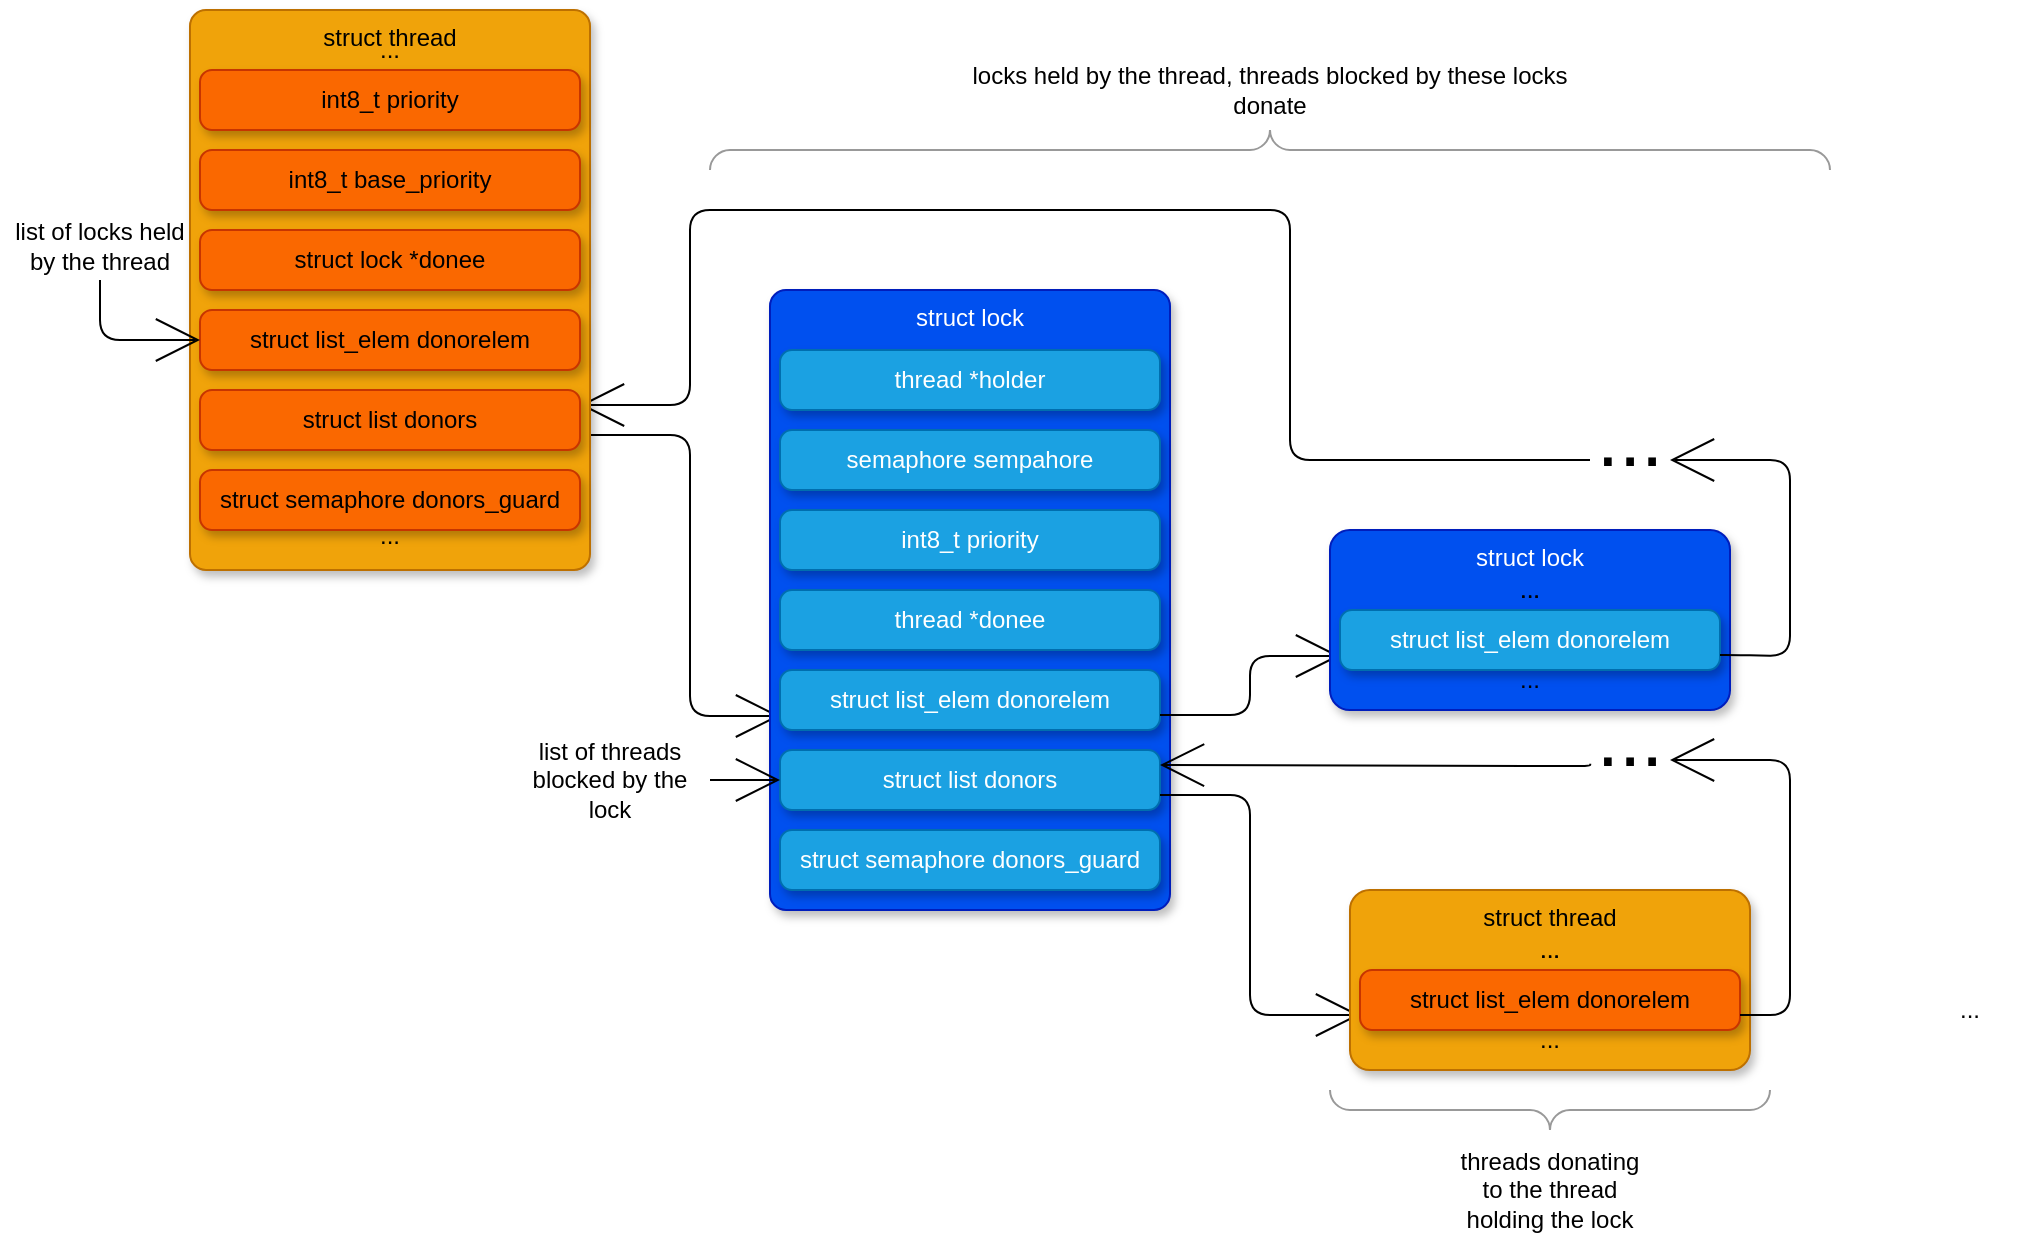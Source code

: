 <mxfile>
    <diagram id="ExaPpC2nfLLVyYAx660A" name="Page-1">
        <mxGraphModel dx="1108" dy="778" grid="1" gridSize="10" guides="1" tooltips="1" connect="1" arrows="1" fold="1" page="1" pageScale="1" pageWidth="850" pageHeight="1100" math="0" shadow="0">
            <root>
                <mxCell id="0"/>
                <mxCell id="1" parent="0"/>
                <mxCell id="53" value="..." style="text;html=1;strokeColor=none;fillColor=none;align=center;verticalAlign=middle;whiteSpace=wrap;rounded=0;shadow=1;labelBackgroundColor=none;fontColor=#000000;" parent="1" vertex="1">
                    <mxGeometry x="725" y="310" width="40" height="20" as="geometry"/>
                </mxCell>
                <mxCell id="75" style="edgeStyle=orthogonalEdgeStyle;rounded=1;orthogonalLoop=1;jettySize=auto;html=1;exitX=1;exitY=0.75;exitDx=0;exitDy=0;fontColor=#000000;endArrow=open;endFill=0;endSize=20;entryX=0;entryY=0.75;entryDx=0;entryDy=0;" parent="1" source="34" target="47" edge="1">
                    <mxGeometry relative="1" as="geometry">
                        <Array as="points">
                            <mxPoint x="345" y="213"/>
                            <mxPoint x="345" y="353"/>
                            <mxPoint x="390" y="353"/>
                        </Array>
                        <mxPoint x="295" y="302.5" as="sourcePoint"/>
                        <mxPoint x="335" y="350" as="targetPoint"/>
                    </mxGeometry>
                </mxCell>
                <mxCell id="37" value="..." style="text;html=1;strokeColor=none;fillColor=none;align=center;verticalAlign=middle;whiteSpace=wrap;rounded=0;shadow=1;labelBackgroundColor=none;fontColor=#000000;" parent="1" vertex="1">
                    <mxGeometry x="455" y="340" width="40" height="20" as="geometry"/>
                </mxCell>
                <mxCell id="42" value="struct lock" style="rounded=1;whiteSpace=wrap;html=1;arcSize=4;verticalAlign=top;fillColor=#0050ef;strokeColor=#001DBC;fontColor=#ffffff;shadow=1;" parent="1" vertex="1">
                    <mxGeometry x="385" y="140" width="200" height="310" as="geometry"/>
                </mxCell>
                <mxCell id="43" value="semaphore sempahore" style="rounded=1;whiteSpace=wrap;html=1;arcSize=20;fillColor=#1ba1e2;strokeColor=#006EAF;shadow=1;labelBackgroundColor=none;fontColor=#ffffff;" parent="1" vertex="1">
                    <mxGeometry x="390" y="210" width="190" height="30" as="geometry"/>
                </mxCell>
                <mxCell id="44" value="thread *holder" style="rounded=1;whiteSpace=wrap;html=1;arcSize=20;fillColor=#1ba1e2;strokeColor=#006EAF;fontColor=#ffffff;shadow=1;" parent="1" vertex="1">
                    <mxGeometry x="390" y="170" width="190" height="30" as="geometry"/>
                </mxCell>
                <mxCell id="45" value="int8_t priority" style="rounded=1;whiteSpace=wrap;html=1;arcSize=20;fillColor=#1ba1e2;strokeColor=#006EAF;shadow=1;labelBackgroundColor=none;fontColor=#ffffff;" parent="1" vertex="1">
                    <mxGeometry x="390" y="250" width="190" height="30" as="geometry"/>
                </mxCell>
                <mxCell id="46" value="thread *donee" style="rounded=1;whiteSpace=wrap;html=1;arcSize=20;fillColor=#1ba1e2;strokeColor=#006EAF;shadow=1;labelBackgroundColor=none;fontColor=#ffffff;" parent="1" vertex="1">
                    <mxGeometry x="390" y="290" width="190" height="30" as="geometry"/>
                </mxCell>
                <mxCell id="47" value="struct list_elem donorelem" style="rounded=1;whiteSpace=wrap;html=1;arcSize=20;fillColor=#1ba1e2;strokeColor=#006EAF;shadow=1;labelBackgroundColor=none;fontColor=#ffffff;" parent="1" vertex="1">
                    <mxGeometry x="390" y="330" width="190" height="30" as="geometry"/>
                </mxCell>
                <mxCell id="48" value="struct semaphore donors_guard" style="rounded=1;whiteSpace=wrap;html=1;arcSize=20;fillColor=#1ba1e2;strokeColor=#006EAF;shadow=1;labelBackgroundColor=none;fontColor=#ffffff;" parent="1" vertex="1">
                    <mxGeometry x="390" y="410" width="190" height="30" as="geometry"/>
                </mxCell>
                <mxCell id="51" value="struct list donors" style="rounded=1;whiteSpace=wrap;html=1;arcSize=20;fillColor=#1ba1e2;strokeColor=#006EAF;shadow=1;labelBackgroundColor=none;fontColor=#ffffff;" parent="1" vertex="1">
                    <mxGeometry x="390" y="370" width="190" height="30" as="geometry"/>
                </mxCell>
                <mxCell id="77" style="edgeStyle=orthogonalEdgeStyle;rounded=1;orthogonalLoop=1;jettySize=auto;html=1;exitX=1;exitY=0.75;exitDx=0;exitDy=0;fontColor=#000000;endArrow=open;endFill=0;endSize=20;entryX=0;entryY=0.75;entryDx=0;entryDy=0;" parent="1" source="47" target="59" edge="1">
                    <mxGeometry relative="1" as="geometry">
                        <Array as="points">
                            <mxPoint x="625" y="353"/>
                            <mxPoint x="625" y="323"/>
                            <mxPoint x="670" y="323"/>
                        </Array>
                        <mxPoint x="300.0" y="222.5" as="sourcePoint"/>
                        <mxPoint x="400" y="362.5" as="targetPoint"/>
                    </mxGeometry>
                </mxCell>
                <mxCell id="79" value="&lt;font style=&quot;font-size: 40px&quot;&gt;...&lt;/font&gt;" style="text;html=1;strokeColor=none;fillColor=none;align=center;verticalAlign=bottom;whiteSpace=wrap;rounded=0;shadow=1;labelBackgroundColor=none;fontColor=#000000;" parent="1" vertex="1">
                    <mxGeometry x="795" y="210" width="40" height="30" as="geometry"/>
                </mxCell>
                <mxCell id="83" style="edgeStyle=orthogonalEdgeStyle;rounded=1;orthogonalLoop=1;jettySize=auto;html=1;exitX=0;exitY=0.5;exitDx=0;exitDy=0;fontColor=#000000;endArrow=open;endFill=0;endSize=20;entryX=1;entryY=0.25;entryDx=0;entryDy=0;" parent="1" source="79" target="34" edge="1">
                    <mxGeometry relative="1" as="geometry">
                        <Array as="points">
                            <mxPoint x="645" y="225"/>
                            <mxPoint x="645" y="100"/>
                            <mxPoint x="345" y="100"/>
                            <mxPoint x="345" y="198"/>
                        </Array>
                        <mxPoint x="1050.0" y="362.5" as="sourcePoint"/>
                        <mxPoint x="1025.0" y="235" as="targetPoint"/>
                    </mxGeometry>
                </mxCell>
                <mxCell id="94" value="..." style="text;html=1;strokeColor=none;fillColor=none;align=center;verticalAlign=middle;whiteSpace=wrap;rounded=0;shadow=1;labelBackgroundColor=none;fontColor=#000000;" parent="1" vertex="1">
                    <mxGeometry x="735" y="490" width="40" height="20" as="geometry"/>
                </mxCell>
                <mxCell id="101" style="edgeStyle=orthogonalEdgeStyle;rounded=1;orthogonalLoop=1;jettySize=auto;html=1;exitX=1;exitY=0.75;exitDx=0;exitDy=0;fontColor=#000000;endArrow=open;endFill=0;endSize=20;entryX=0;entryY=0.75;entryDx=0;entryDy=0;" parent="1" source="51" target="97" edge="1">
                    <mxGeometry relative="1" as="geometry">
                        <Array as="points">
                            <mxPoint x="625" y="393"/>
                            <mxPoint x="625" y="503"/>
                        </Array>
                        <mxPoint x="605" y="449.17" as="sourcePoint"/>
                        <mxPoint x="695" y="449.17" as="targetPoint"/>
                    </mxGeometry>
                </mxCell>
                <mxCell id="102" value="..." style="text;html=1;strokeColor=none;fillColor=none;align=center;verticalAlign=middle;whiteSpace=wrap;rounded=0;shadow=1;labelBackgroundColor=none;fontColor=#000000;" parent="1" vertex="1">
                    <mxGeometry x="965" y="490" width="40" height="20" as="geometry"/>
                </mxCell>
                <mxCell id="110" value="&lt;font style=&quot;font-size: 40px&quot;&gt;...&lt;/font&gt;" style="text;html=1;strokeColor=none;fillColor=none;align=center;verticalAlign=bottom;whiteSpace=wrap;rounded=0;shadow=1;labelBackgroundColor=none;fontColor=#000000;" parent="1" vertex="1">
                    <mxGeometry x="795" y="360" width="40" height="30" as="geometry"/>
                </mxCell>
                <mxCell id="114" style="edgeStyle=orthogonalEdgeStyle;rounded=1;orthogonalLoop=1;jettySize=auto;html=1;exitX=0.003;exitY=0.563;exitDx=0;exitDy=0;fontColor=#000000;endArrow=open;endFill=0;endSize=20;entryX=1;entryY=0.25;entryDx=0;entryDy=0;exitPerimeter=0;" parent="1" source="110" target="51" edge="1">
                    <mxGeometry relative="1" as="geometry">
                        <Array as="points">
                            <mxPoint x="795" y="378"/>
                            <mxPoint x="785" y="378"/>
                        </Array>
                        <mxPoint x="865" y="407.5" as="sourcePoint"/>
                        <mxPoint x="830" y="320" as="targetPoint"/>
                    </mxGeometry>
                </mxCell>
                <mxCell id="115" value="list of locks held by the thread" style="text;html=1;strokeColor=none;fillColor=none;align=center;verticalAlign=middle;whiteSpace=wrap;rounded=0;" parent="1" vertex="1">
                    <mxGeometry y="100" width="100" height="35" as="geometry"/>
                </mxCell>
                <mxCell id="26" value="struct thread" style="rounded=1;whiteSpace=wrap;html=1;arcSize=4;verticalAlign=top;fillColor=#f0a30a;strokeColor=#BD7000;fontColor=#000000;shadow=1;" parent="1" vertex="1">
                    <mxGeometry x="95" width="200" height="280" as="geometry"/>
                </mxCell>
                <mxCell id="30" value="int8_t base_priority" style="rounded=1;whiteSpace=wrap;html=1;arcSize=20;fillColor=#fa6800;strokeColor=#C73500;shadow=1;labelBackgroundColor=none;fontColor=#000000;" parent="1" vertex="1">
                    <mxGeometry x="100" y="70" width="190" height="30" as="geometry"/>
                </mxCell>
                <mxCell id="31" value="int8_t priority" style="rounded=1;whiteSpace=wrap;html=1;arcSize=20;fillColor=#fa6800;strokeColor=#C73500;fontColor=#000000;shadow=1;" parent="1" vertex="1">
                    <mxGeometry x="100" y="30" width="190" height="30" as="geometry"/>
                </mxCell>
                <mxCell id="32" value="struct lock *donee" style="rounded=1;whiteSpace=wrap;html=1;arcSize=20;fillColor=#fa6800;strokeColor=#C73500;shadow=1;labelBackgroundColor=none;fontColor=#000000;" parent="1" vertex="1">
                    <mxGeometry x="100" y="110" width="190" height="30" as="geometry"/>
                </mxCell>
                <mxCell id="33" value="&lt;span&gt;struct list_elem donorelem&lt;/span&gt;" style="rounded=1;whiteSpace=wrap;html=1;arcSize=20;fillColor=#fa6800;strokeColor=#C73500;shadow=1;labelBackgroundColor=none;fontColor=#000000;fontStyle=0" parent="1" vertex="1">
                    <mxGeometry x="100" y="150" width="190" height="30" as="geometry"/>
                </mxCell>
                <mxCell id="34" value="struct list donors" style="rounded=1;whiteSpace=wrap;html=1;arcSize=20;fillColor=#fa6800;strokeColor=#C73500;shadow=1;labelBackgroundColor=none;fontColor=#000000;" parent="1" vertex="1">
                    <mxGeometry x="100" y="190" width="190" height="30" as="geometry"/>
                </mxCell>
                <mxCell id="35" value="struct semaphore donors_guard" style="rounded=1;whiteSpace=wrap;html=1;arcSize=20;fillColor=#fa6800;strokeColor=#C73500;shadow=1;labelBackgroundColor=none;fontColor=#000000;" parent="1" vertex="1">
                    <mxGeometry x="100" y="230" width="190" height="30" as="geometry"/>
                </mxCell>
                <mxCell id="38" value="..." style="text;html=1;strokeColor=none;fillColor=none;align=center;verticalAlign=middle;whiteSpace=wrap;rounded=0;shadow=1;labelBackgroundColor=none;fontColor=#000000;" parent="1" vertex="1">
                    <mxGeometry x="175" y="253" width="40" height="20" as="geometry"/>
                </mxCell>
                <mxCell id="39" value="..." style="text;html=1;strokeColor=none;fillColor=none;align=center;verticalAlign=middle;whiteSpace=wrap;rounded=0;shadow=1;labelBackgroundColor=none;fontColor=#000000;" parent="1" vertex="1">
                    <mxGeometry x="175" y="10" width="40" height="20" as="geometry"/>
                </mxCell>
                <mxCell id="117" style="edgeStyle=orthogonalEdgeStyle;rounded=1;orthogonalLoop=1;jettySize=auto;html=1;exitX=0.5;exitY=1;exitDx=0;exitDy=0;fontColor=#000000;endArrow=open;endFill=0;endSize=20;entryX=0;entryY=0.5;entryDx=0;entryDy=0;" parent="1" source="115" target="33" edge="1">
                    <mxGeometry relative="1" as="geometry">
                        <Array as="points">
                            <mxPoint x="50" y="165"/>
                        </Array>
                        <mxPoint x="-135" y="240" as="sourcePoint"/>
                        <mxPoint x="-45" y="210" as="targetPoint"/>
                    </mxGeometry>
                </mxCell>
                <mxCell id="118" value="list of threads blocked by the lock" style="text;html=1;strokeColor=none;fillColor=none;align=center;verticalAlign=middle;whiteSpace=wrap;rounded=0;" parent="1" vertex="1">
                    <mxGeometry x="255" y="375" width="100" height="20" as="geometry"/>
                </mxCell>
                <mxCell id="119" style="edgeStyle=orthogonalEdgeStyle;rounded=1;orthogonalLoop=1;jettySize=auto;html=1;fontColor=#000000;endArrow=open;endFill=0;endSize=20;entryX=0;entryY=0.5;entryDx=0;entryDy=0;exitX=1;exitY=0.5;exitDx=0;exitDy=0;" parent="1" source="118" target="51" edge="1">
                    <mxGeometry relative="1" as="geometry">
                        <Array as="points"/>
                        <mxPoint x="355" y="385" as="sourcePoint"/>
                        <mxPoint x="390.0" y="384.83" as="targetPoint"/>
                    </mxGeometry>
                </mxCell>
                <mxCell id="120" value="" style="verticalLabelPosition=bottom;shadow=0;dashed=0;align=center;html=1;verticalAlign=top;strokeWidth=1;shape=mxgraph.mockup.markup.curlyBrace;strokeColor=#999999;rotation=-180;fontColor=#FFFFFF;" parent="1" vertex="1">
                    <mxGeometry x="665" y="540" width="220" height="20" as="geometry"/>
                </mxCell>
                <mxCell id="121" value="threads donating to the thread holding the lock" style="text;html=1;strokeColor=none;fillColor=none;align=center;verticalAlign=middle;whiteSpace=wrap;rounded=0;" parent="1" vertex="1">
                    <mxGeometry x="725" y="580" width="100" height="20" as="geometry"/>
                </mxCell>
                <mxCell id="122" value="" style="verticalLabelPosition=bottom;shadow=0;dashed=0;align=center;html=1;verticalAlign=top;strokeWidth=1;shape=mxgraph.mockup.markup.curlyBrace;strokeColor=#999999;rotation=0;fontColor=#FFFFFF;" parent="1" vertex="1">
                    <mxGeometry x="355" y="60" width="560" height="20" as="geometry"/>
                </mxCell>
                <mxCell id="123" value="locks held by the thread, threads blocked by these locks donate" style="text;html=1;strokeColor=none;fillColor=none;align=center;verticalAlign=middle;whiteSpace=wrap;rounded=0;" parent="1" vertex="1">
                    <mxGeometry x="485" y="30" width="300" height="20" as="geometry"/>
                </mxCell>
                <mxCell id="54" value="struct lock" style="rounded=1;whiteSpace=wrap;html=1;arcSize=11;verticalAlign=top;fillColor=#0050ef;strokeColor=#001DBC;fontColor=#ffffff;shadow=1;" parent="1" vertex="1">
                    <mxGeometry x="665" y="260" width="200" height="90" as="geometry"/>
                </mxCell>
                <mxCell id="59" value="struct list_elem donorelem" style="rounded=1;whiteSpace=wrap;html=1;arcSize=20;fillColor=#1ba1e2;strokeColor=#006EAF;shadow=1;labelBackgroundColor=none;fontColor=#ffffff;" parent="1" vertex="1">
                    <mxGeometry x="670" y="300" width="190" height="30" as="geometry"/>
                </mxCell>
                <mxCell id="62" value="..." style="text;html=1;strokeColor=none;fillColor=none;align=center;verticalAlign=middle;whiteSpace=wrap;rounded=0;shadow=1;labelBackgroundColor=none;fontColor=#000000;" parent="1" vertex="1">
                    <mxGeometry x="745" y="280" width="40" height="20" as="geometry"/>
                </mxCell>
                <mxCell id="63" value="..." style="text;html=1;strokeColor=none;fillColor=none;align=center;verticalAlign=middle;whiteSpace=wrap;rounded=0;shadow=1;labelBackgroundColor=none;fontColor=#000000;" parent="1" vertex="1">
                    <mxGeometry x="745" y="280" width="40" height="20" as="geometry"/>
                </mxCell>
                <mxCell id="64" value="..." style="text;html=1;strokeColor=none;fillColor=none;align=center;verticalAlign=middle;whiteSpace=wrap;rounded=0;shadow=1;labelBackgroundColor=none;fontColor=#000000;" parent="1" vertex="1">
                    <mxGeometry x="745" y="325" width="40" height="20" as="geometry"/>
                </mxCell>
                <mxCell id="78" style="edgeStyle=orthogonalEdgeStyle;rounded=1;orthogonalLoop=1;jettySize=auto;html=1;fontColor=#000000;endArrow=open;endFill=0;endSize=20;entryX=1;entryY=0.5;entryDx=0;entryDy=0;exitX=1;exitY=0.75;exitDx=0;exitDy=0;" parent="1" source="59" target="79" edge="1">
                    <mxGeometry relative="1" as="geometry">
                        <Array as="points">
                            <mxPoint x="865" y="323"/>
                            <mxPoint x="895" y="323"/>
                            <mxPoint x="895" y="225"/>
                        </Array>
                        <mxPoint x="915" y="340" as="sourcePoint"/>
                        <mxPoint x="995" y="250" as="targetPoint"/>
                    </mxGeometry>
                </mxCell>
                <mxCell id="96" value="struct thread" style="rounded=1;whiteSpace=wrap;html=1;arcSize=11;verticalAlign=top;fillColor=#f0a30a;strokeColor=#BD7000;fontColor=#000000;shadow=1;" parent="1" vertex="1">
                    <mxGeometry x="675" y="440" width="200" height="90" as="geometry"/>
                </mxCell>
                <mxCell id="97" value="struct list_elem donorelem" style="rounded=1;whiteSpace=wrap;html=1;arcSize=20;fillColor=#fa6800;strokeColor=#C73500;shadow=1;labelBackgroundColor=none;fontColor=#000000;" parent="1" vertex="1">
                    <mxGeometry x="680" y="480" width="190" height="30" as="geometry"/>
                </mxCell>
                <mxCell id="98" value="..." style="text;html=1;strokeColor=none;fillColor=none;align=center;verticalAlign=middle;whiteSpace=wrap;rounded=0;shadow=1;labelBackgroundColor=none;fontColor=#000000;" parent="1" vertex="1">
                    <mxGeometry x="755" y="460" width="40" height="20" as="geometry"/>
                </mxCell>
                <mxCell id="99" value="..." style="text;html=1;strokeColor=none;fillColor=none;align=center;verticalAlign=middle;whiteSpace=wrap;rounded=0;shadow=1;labelBackgroundColor=none;fontColor=#000000;" parent="1" vertex="1">
                    <mxGeometry x="755" y="460" width="40" height="20" as="geometry"/>
                </mxCell>
                <mxCell id="100" value="..." style="text;html=1;strokeColor=none;fillColor=none;align=center;verticalAlign=middle;whiteSpace=wrap;rounded=0;shadow=1;labelBackgroundColor=none;fontColor=#000000;" parent="1" vertex="1">
                    <mxGeometry x="755" y="505" width="40" height="20" as="geometry"/>
                </mxCell>
                <mxCell id="125" style="edgeStyle=orthogonalEdgeStyle;rounded=1;orthogonalLoop=1;jettySize=auto;html=1;exitX=1;exitY=0.75;exitDx=0;exitDy=0;fontColor=#000000;endArrow=open;endFill=0;endSize=20;entryX=1;entryY=0.5;entryDx=0;entryDy=0;" parent="1" source="97" target="110" edge="1">
                    <mxGeometry relative="1" as="geometry">
                        <Array as="points">
                            <mxPoint x="895" y="503"/>
                            <mxPoint x="895" y="375"/>
                        </Array>
                        <mxPoint x="880" y="512.5" as="sourcePoint"/>
                        <mxPoint x="935.667" y="400" as="targetPoint"/>
                    </mxGeometry>
                </mxCell>
            </root>
        </mxGraphModel>
    </diagram>
</mxfile>